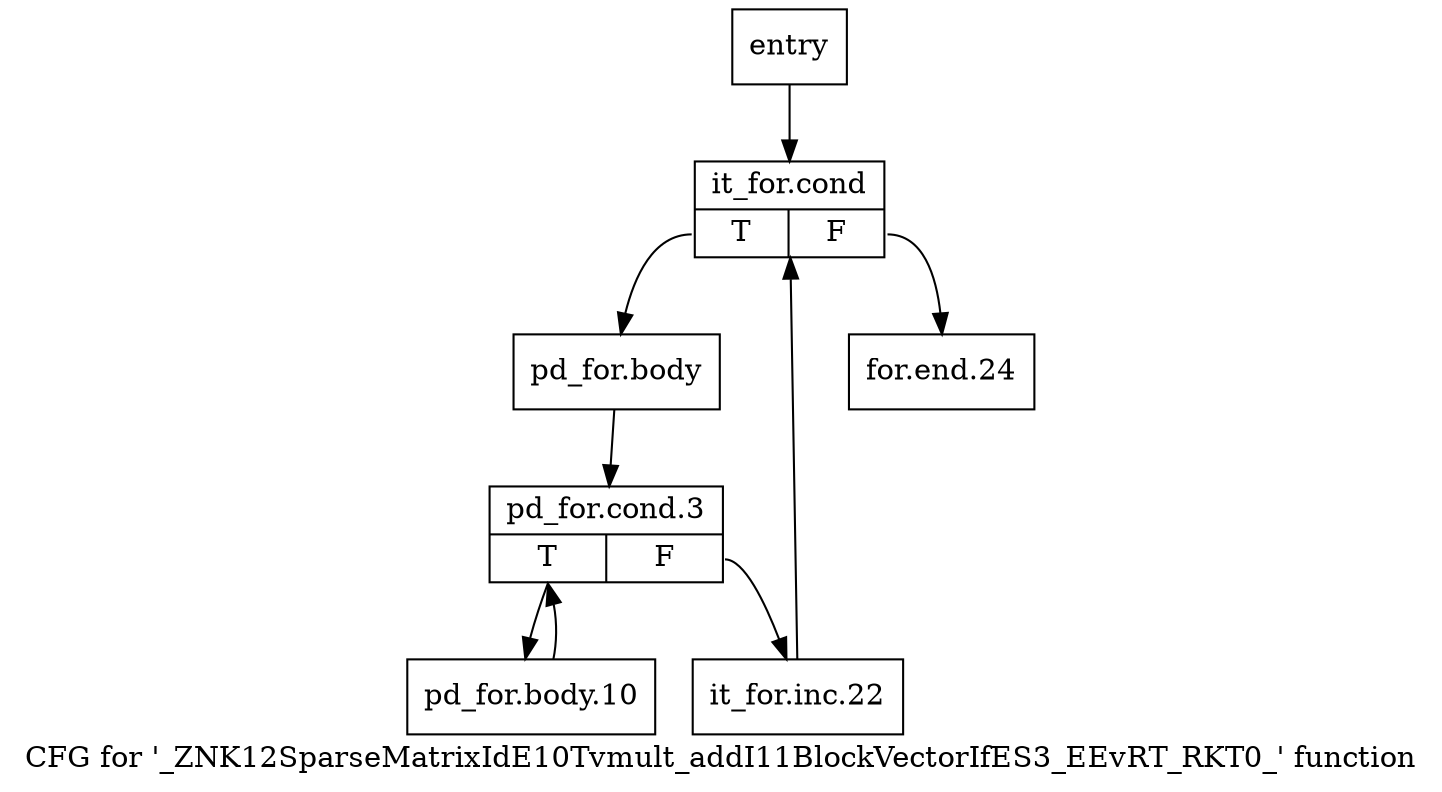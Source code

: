 digraph "CFG for '_ZNK12SparseMatrixIdE10Tvmult_addI11BlockVectorIfES3_EEvRT_RKT0_' function" {
	label="CFG for '_ZNK12SparseMatrixIdE10Tvmult_addI11BlockVectorIfES3_EEvRT_RKT0_' function";

	Node0x2431650 [shape=record,label="{entry}"];
	Node0x2431650 -> Node0x24316a0;
	Node0x24316a0 [shape=record,label="{it_for.cond|{<s0>T|<s1>F}}"];
	Node0x24316a0:s0 -> Node0x24316f0;
	Node0x24316a0:s1 -> Node0x24320a0;
	Node0x24316f0 [shape=record,label="{pd_for.body}"];
	Node0x24316f0 -> Node0x2431740;
	Node0x2431740 [shape=record,label="{pd_for.cond.3|{<s0>T|<s1>F}}"];
	Node0x2431740:s0 -> Node0x2431790;
	Node0x2431740:s1 -> Node0x24317e0;
	Node0x2431790 [shape=record,label="{pd_for.body.10}"];
	Node0x2431790 -> Node0x2431740;
	Node0x24317e0 [shape=record,label="{it_for.inc.22}"];
	Node0x24317e0 -> Node0x24316a0;
	Node0x24320a0 [shape=record,label="{for.end.24}"];
}
